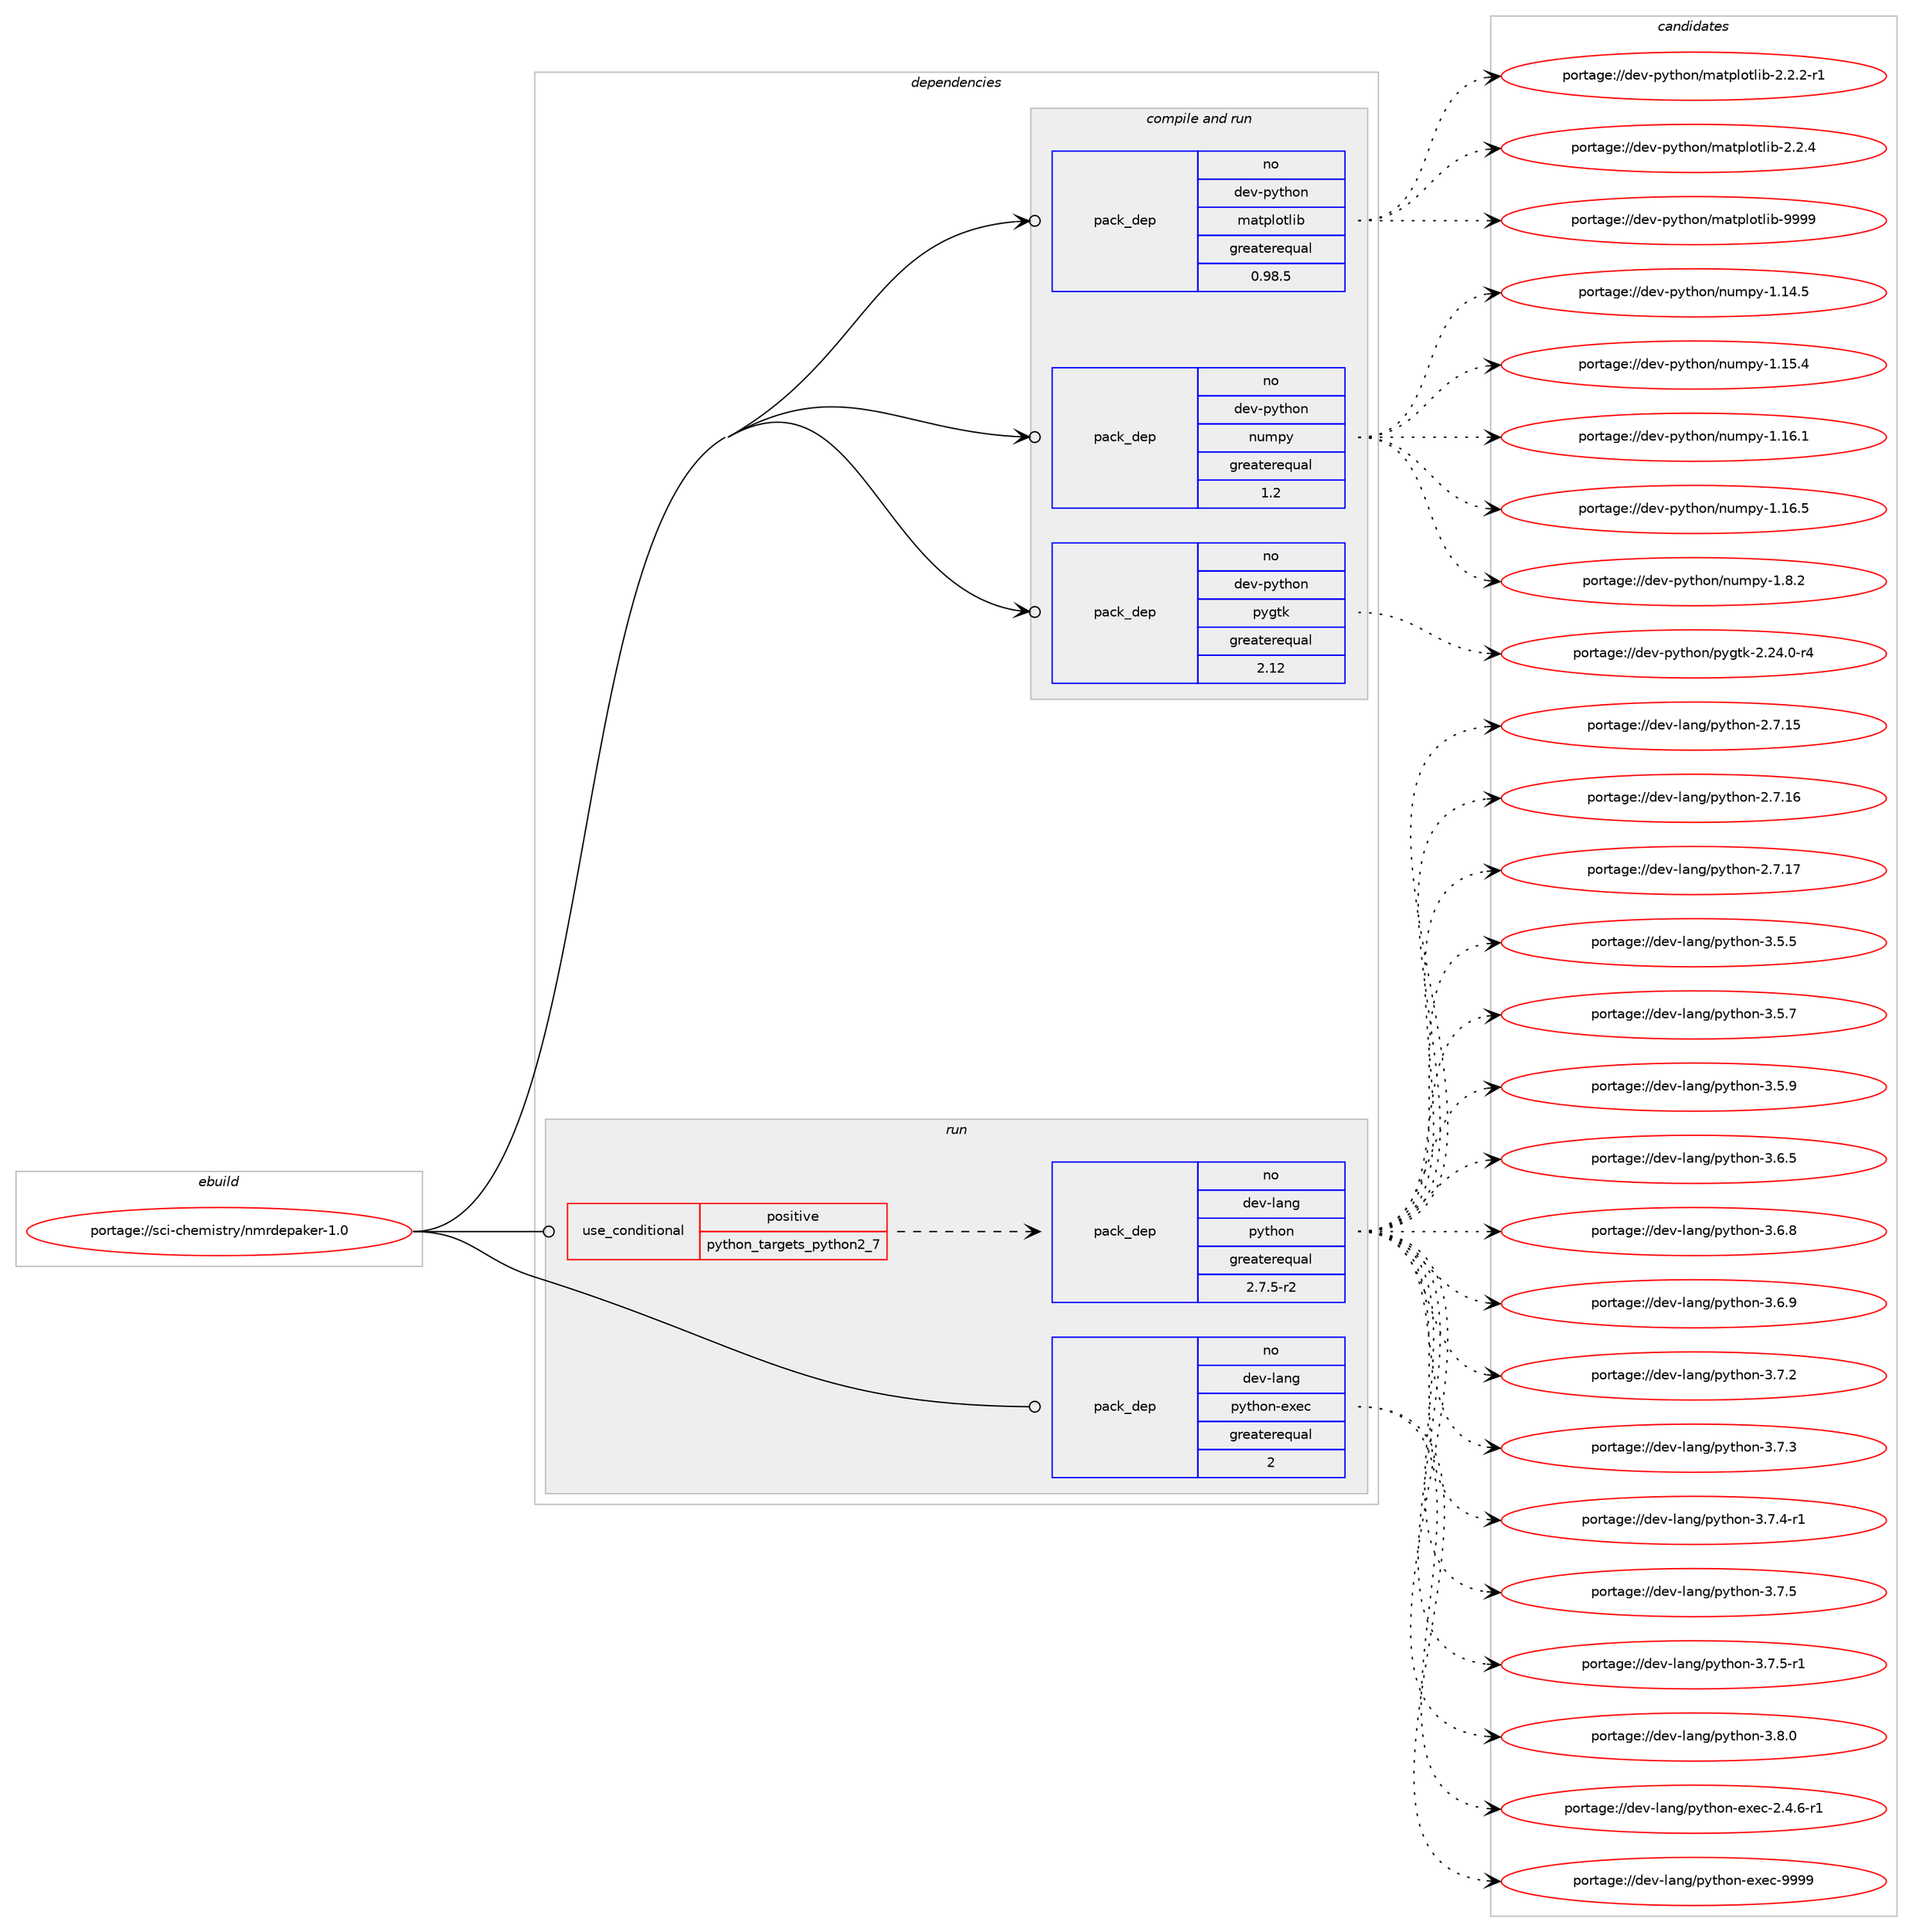 digraph prolog {

# *************
# Graph options
# *************

newrank=true;
concentrate=true;
compound=true;
graph [rankdir=LR,fontname=Helvetica,fontsize=10,ranksep=1.5];#, ranksep=2.5, nodesep=0.2];
edge  [arrowhead=vee];
node  [fontname=Helvetica,fontsize=10];

# **********
# The ebuild
# **********

subgraph cluster_leftcol {
color=gray;
rank=same;
label=<<i>ebuild</i>>;
id [label="portage://sci-chemistry/nmrdepaker-1.0", color=red, width=4, href="../sci-chemistry/nmrdepaker-1.0.svg"];
}

# ****************
# The dependencies
# ****************

subgraph cluster_midcol {
color=gray;
label=<<i>dependencies</i>>;
subgraph cluster_compile {
fillcolor="#eeeeee";
style=filled;
label=<<i>compile</i>>;
}
subgraph cluster_compileandrun {
fillcolor="#eeeeee";
style=filled;
label=<<i>compile and run</i>>;
subgraph pack282890 {
dependency384922 [label=<<TABLE BORDER="0" CELLBORDER="1" CELLSPACING="0" CELLPADDING="4" WIDTH="220"><TR><TD ROWSPAN="6" CELLPADDING="30">pack_dep</TD></TR><TR><TD WIDTH="110">no</TD></TR><TR><TD>dev-python</TD></TR><TR><TD>matplotlib</TD></TR><TR><TD>greaterequal</TD></TR><TR><TD>0.98.5</TD></TR></TABLE>>, shape=none, color=blue];
}
id:e -> dependency384922:w [weight=20,style="solid",arrowhead="odotvee"];
subgraph pack282891 {
dependency384923 [label=<<TABLE BORDER="0" CELLBORDER="1" CELLSPACING="0" CELLPADDING="4" WIDTH="220"><TR><TD ROWSPAN="6" CELLPADDING="30">pack_dep</TD></TR><TR><TD WIDTH="110">no</TD></TR><TR><TD>dev-python</TD></TR><TR><TD>numpy</TD></TR><TR><TD>greaterequal</TD></TR><TR><TD>1.2</TD></TR></TABLE>>, shape=none, color=blue];
}
id:e -> dependency384923:w [weight=20,style="solid",arrowhead="odotvee"];
subgraph pack282892 {
dependency384924 [label=<<TABLE BORDER="0" CELLBORDER="1" CELLSPACING="0" CELLPADDING="4" WIDTH="220"><TR><TD ROWSPAN="6" CELLPADDING="30">pack_dep</TD></TR><TR><TD WIDTH="110">no</TD></TR><TR><TD>dev-python</TD></TR><TR><TD>pygtk</TD></TR><TR><TD>greaterequal</TD></TR><TR><TD>2.12</TD></TR></TABLE>>, shape=none, color=blue];
}
id:e -> dependency384924:w [weight=20,style="solid",arrowhead="odotvee"];
}
subgraph cluster_run {
fillcolor="#eeeeee";
style=filled;
label=<<i>run</i>>;
subgraph cond95505 {
dependency384925 [label=<<TABLE BORDER="0" CELLBORDER="1" CELLSPACING="0" CELLPADDING="4"><TR><TD ROWSPAN="3" CELLPADDING="10">use_conditional</TD></TR><TR><TD>positive</TD></TR><TR><TD>python_targets_python2_7</TD></TR></TABLE>>, shape=none, color=red];
subgraph pack282893 {
dependency384926 [label=<<TABLE BORDER="0" CELLBORDER="1" CELLSPACING="0" CELLPADDING="4" WIDTH="220"><TR><TD ROWSPAN="6" CELLPADDING="30">pack_dep</TD></TR><TR><TD WIDTH="110">no</TD></TR><TR><TD>dev-lang</TD></TR><TR><TD>python</TD></TR><TR><TD>greaterequal</TD></TR><TR><TD>2.7.5-r2</TD></TR></TABLE>>, shape=none, color=blue];
}
dependency384925:e -> dependency384926:w [weight=20,style="dashed",arrowhead="vee"];
}
id:e -> dependency384925:w [weight=20,style="solid",arrowhead="odot"];
subgraph pack282894 {
dependency384927 [label=<<TABLE BORDER="0" CELLBORDER="1" CELLSPACING="0" CELLPADDING="4" WIDTH="220"><TR><TD ROWSPAN="6" CELLPADDING="30">pack_dep</TD></TR><TR><TD WIDTH="110">no</TD></TR><TR><TD>dev-lang</TD></TR><TR><TD>python-exec</TD></TR><TR><TD>greaterequal</TD></TR><TR><TD>2</TD></TR></TABLE>>, shape=none, color=blue];
}
id:e -> dependency384927:w [weight=20,style="solid",arrowhead="odot"];
}
}

# **************
# The candidates
# **************

subgraph cluster_choices {
rank=same;
color=gray;
label=<<i>candidates</i>>;

subgraph choice282890 {
color=black;
nodesep=1;
choiceportage100101118451121211161041111104710997116112108111116108105984550465046504511449 [label="portage://dev-python/matplotlib-2.2.2-r1", color=red, width=4,href="../dev-python/matplotlib-2.2.2-r1.svg"];
choiceportage10010111845112121116104111110471099711611210811111610810598455046504652 [label="portage://dev-python/matplotlib-2.2.4", color=red, width=4,href="../dev-python/matplotlib-2.2.4.svg"];
choiceportage100101118451121211161041111104710997116112108111116108105984557575757 [label="portage://dev-python/matplotlib-9999", color=red, width=4,href="../dev-python/matplotlib-9999.svg"];
dependency384922:e -> choiceportage100101118451121211161041111104710997116112108111116108105984550465046504511449:w [style=dotted,weight="100"];
dependency384922:e -> choiceportage10010111845112121116104111110471099711611210811111610810598455046504652:w [style=dotted,weight="100"];
dependency384922:e -> choiceportage100101118451121211161041111104710997116112108111116108105984557575757:w [style=dotted,weight="100"];
}
subgraph choice282891 {
color=black;
nodesep=1;
choiceportage100101118451121211161041111104711011710911212145494649524653 [label="portage://dev-python/numpy-1.14.5", color=red, width=4,href="../dev-python/numpy-1.14.5.svg"];
choiceportage100101118451121211161041111104711011710911212145494649534652 [label="portage://dev-python/numpy-1.15.4", color=red, width=4,href="../dev-python/numpy-1.15.4.svg"];
choiceportage100101118451121211161041111104711011710911212145494649544649 [label="portage://dev-python/numpy-1.16.1", color=red, width=4,href="../dev-python/numpy-1.16.1.svg"];
choiceportage100101118451121211161041111104711011710911212145494649544653 [label="portage://dev-python/numpy-1.16.5", color=red, width=4,href="../dev-python/numpy-1.16.5.svg"];
choiceportage1001011184511212111610411111047110117109112121454946564650 [label="portage://dev-python/numpy-1.8.2", color=red, width=4,href="../dev-python/numpy-1.8.2.svg"];
dependency384923:e -> choiceportage100101118451121211161041111104711011710911212145494649524653:w [style=dotted,weight="100"];
dependency384923:e -> choiceportage100101118451121211161041111104711011710911212145494649534652:w [style=dotted,weight="100"];
dependency384923:e -> choiceportage100101118451121211161041111104711011710911212145494649544649:w [style=dotted,weight="100"];
dependency384923:e -> choiceportage100101118451121211161041111104711011710911212145494649544653:w [style=dotted,weight="100"];
dependency384923:e -> choiceportage1001011184511212111610411111047110117109112121454946564650:w [style=dotted,weight="100"];
}
subgraph choice282892 {
color=black;
nodesep=1;
choiceportage1001011184511212111610411111047112121103116107455046505246484511452 [label="portage://dev-python/pygtk-2.24.0-r4", color=red, width=4,href="../dev-python/pygtk-2.24.0-r4.svg"];
dependency384924:e -> choiceportage1001011184511212111610411111047112121103116107455046505246484511452:w [style=dotted,weight="100"];
}
subgraph choice282893 {
color=black;
nodesep=1;
choiceportage10010111845108971101034711212111610411111045504655464953 [label="portage://dev-lang/python-2.7.15", color=red, width=4,href="../dev-lang/python-2.7.15.svg"];
choiceportage10010111845108971101034711212111610411111045504655464954 [label="portage://dev-lang/python-2.7.16", color=red, width=4,href="../dev-lang/python-2.7.16.svg"];
choiceportage10010111845108971101034711212111610411111045504655464955 [label="portage://dev-lang/python-2.7.17", color=red, width=4,href="../dev-lang/python-2.7.17.svg"];
choiceportage100101118451089711010347112121116104111110455146534653 [label="portage://dev-lang/python-3.5.5", color=red, width=4,href="../dev-lang/python-3.5.5.svg"];
choiceportage100101118451089711010347112121116104111110455146534655 [label="portage://dev-lang/python-3.5.7", color=red, width=4,href="../dev-lang/python-3.5.7.svg"];
choiceportage100101118451089711010347112121116104111110455146534657 [label="portage://dev-lang/python-3.5.9", color=red, width=4,href="../dev-lang/python-3.5.9.svg"];
choiceportage100101118451089711010347112121116104111110455146544653 [label="portage://dev-lang/python-3.6.5", color=red, width=4,href="../dev-lang/python-3.6.5.svg"];
choiceportage100101118451089711010347112121116104111110455146544656 [label="portage://dev-lang/python-3.6.8", color=red, width=4,href="../dev-lang/python-3.6.8.svg"];
choiceportage100101118451089711010347112121116104111110455146544657 [label="portage://dev-lang/python-3.6.9", color=red, width=4,href="../dev-lang/python-3.6.9.svg"];
choiceportage100101118451089711010347112121116104111110455146554650 [label="portage://dev-lang/python-3.7.2", color=red, width=4,href="../dev-lang/python-3.7.2.svg"];
choiceportage100101118451089711010347112121116104111110455146554651 [label="portage://dev-lang/python-3.7.3", color=red, width=4,href="../dev-lang/python-3.7.3.svg"];
choiceportage1001011184510897110103471121211161041111104551465546524511449 [label="portage://dev-lang/python-3.7.4-r1", color=red, width=4,href="../dev-lang/python-3.7.4-r1.svg"];
choiceportage100101118451089711010347112121116104111110455146554653 [label="portage://dev-lang/python-3.7.5", color=red, width=4,href="../dev-lang/python-3.7.5.svg"];
choiceportage1001011184510897110103471121211161041111104551465546534511449 [label="portage://dev-lang/python-3.7.5-r1", color=red, width=4,href="../dev-lang/python-3.7.5-r1.svg"];
choiceportage100101118451089711010347112121116104111110455146564648 [label="portage://dev-lang/python-3.8.0", color=red, width=4,href="../dev-lang/python-3.8.0.svg"];
dependency384926:e -> choiceportage10010111845108971101034711212111610411111045504655464953:w [style=dotted,weight="100"];
dependency384926:e -> choiceportage10010111845108971101034711212111610411111045504655464954:w [style=dotted,weight="100"];
dependency384926:e -> choiceportage10010111845108971101034711212111610411111045504655464955:w [style=dotted,weight="100"];
dependency384926:e -> choiceportage100101118451089711010347112121116104111110455146534653:w [style=dotted,weight="100"];
dependency384926:e -> choiceportage100101118451089711010347112121116104111110455146534655:w [style=dotted,weight="100"];
dependency384926:e -> choiceportage100101118451089711010347112121116104111110455146534657:w [style=dotted,weight="100"];
dependency384926:e -> choiceportage100101118451089711010347112121116104111110455146544653:w [style=dotted,weight="100"];
dependency384926:e -> choiceportage100101118451089711010347112121116104111110455146544656:w [style=dotted,weight="100"];
dependency384926:e -> choiceportage100101118451089711010347112121116104111110455146544657:w [style=dotted,weight="100"];
dependency384926:e -> choiceportage100101118451089711010347112121116104111110455146554650:w [style=dotted,weight="100"];
dependency384926:e -> choiceportage100101118451089711010347112121116104111110455146554651:w [style=dotted,weight="100"];
dependency384926:e -> choiceportage1001011184510897110103471121211161041111104551465546524511449:w [style=dotted,weight="100"];
dependency384926:e -> choiceportage100101118451089711010347112121116104111110455146554653:w [style=dotted,weight="100"];
dependency384926:e -> choiceportage1001011184510897110103471121211161041111104551465546534511449:w [style=dotted,weight="100"];
dependency384926:e -> choiceportage100101118451089711010347112121116104111110455146564648:w [style=dotted,weight="100"];
}
subgraph choice282894 {
color=black;
nodesep=1;
choiceportage10010111845108971101034711212111610411111045101120101994550465246544511449 [label="portage://dev-lang/python-exec-2.4.6-r1", color=red, width=4,href="../dev-lang/python-exec-2.4.6-r1.svg"];
choiceportage10010111845108971101034711212111610411111045101120101994557575757 [label="portage://dev-lang/python-exec-9999", color=red, width=4,href="../dev-lang/python-exec-9999.svg"];
dependency384927:e -> choiceportage10010111845108971101034711212111610411111045101120101994550465246544511449:w [style=dotted,weight="100"];
dependency384927:e -> choiceportage10010111845108971101034711212111610411111045101120101994557575757:w [style=dotted,weight="100"];
}
}

}
